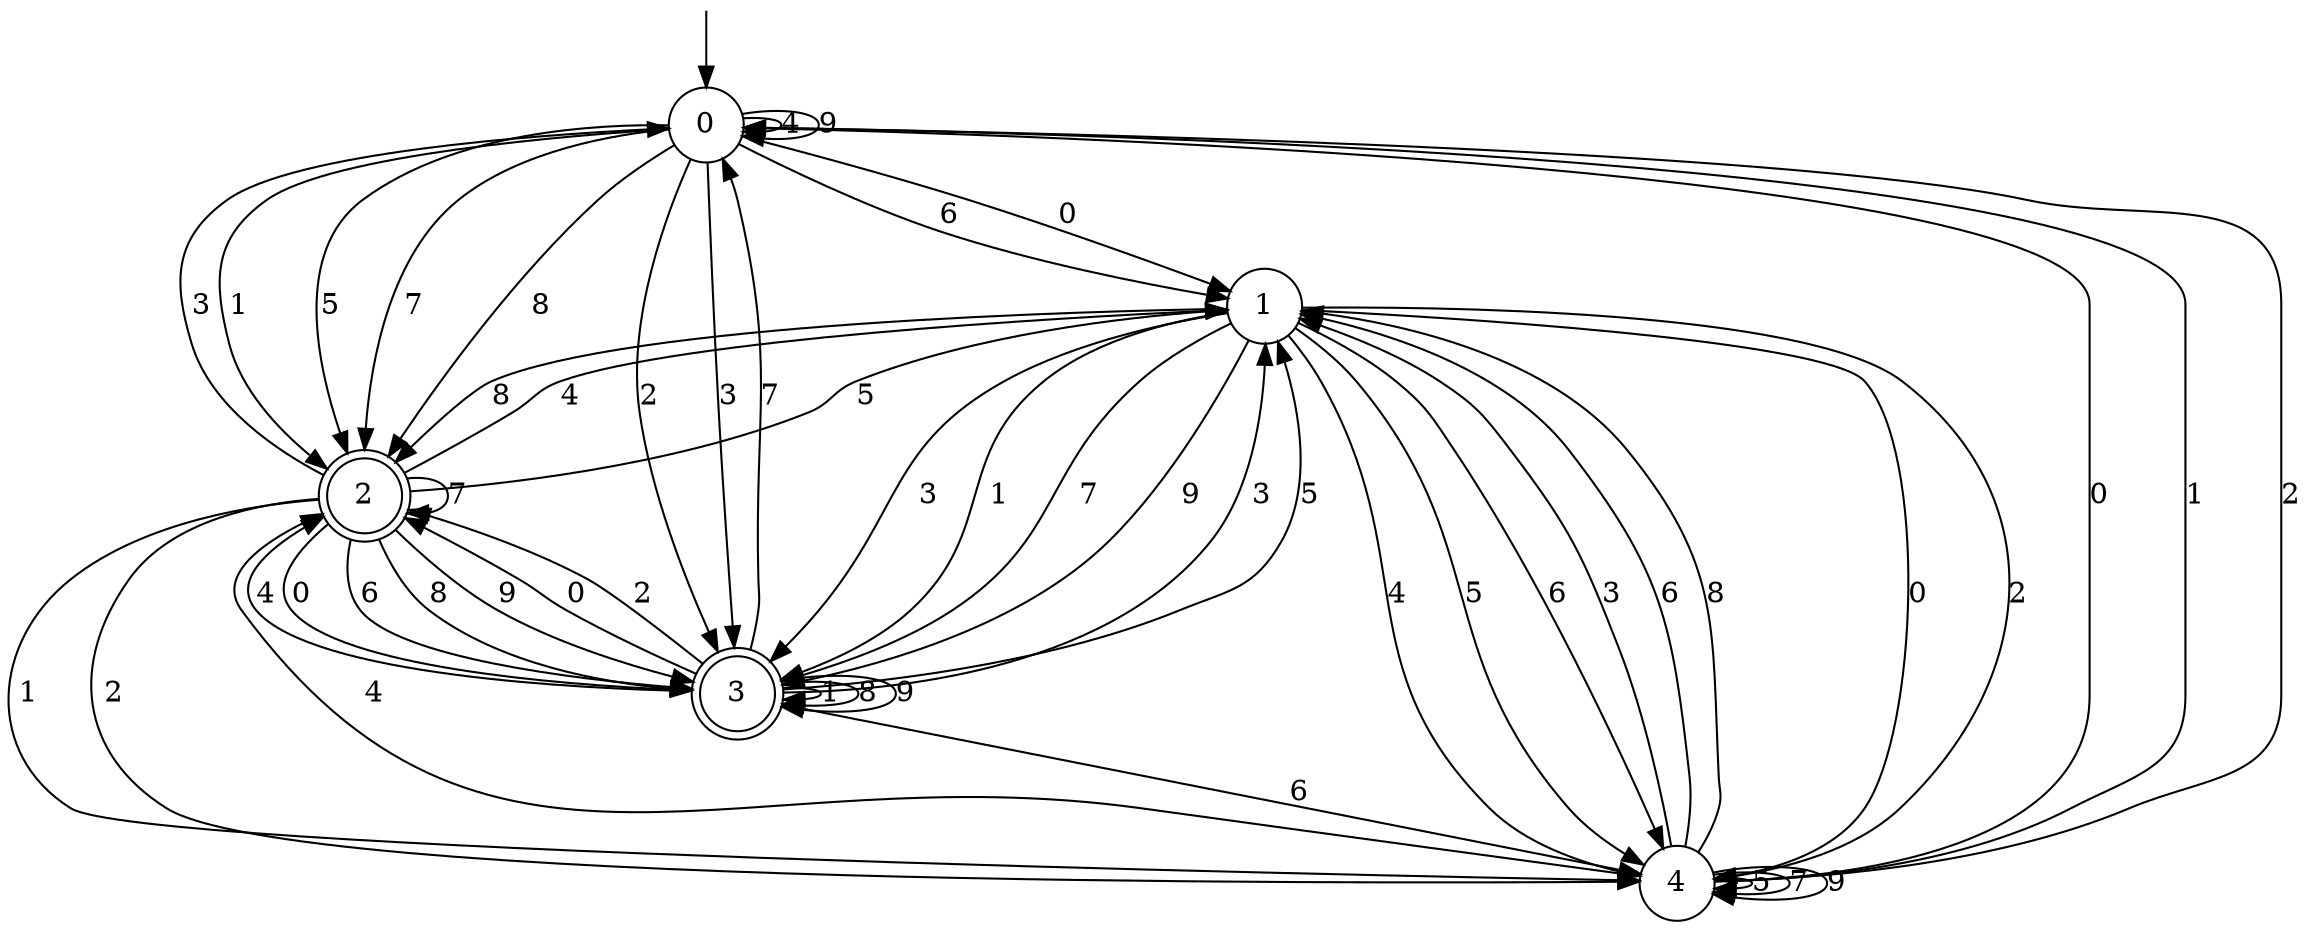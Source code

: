digraph g {

	s0 [shape="circle" label="0"];
	s1 [shape="circle" label="1"];
	s2 [shape="doublecircle" label="2"];
	s3 [shape="doublecircle" label="3"];
	s4 [shape="circle" label="4"];
	s0 -> s1 [label="0"];
	s0 -> s2 [label="1"];
	s0 -> s3 [label="2"];
	s0 -> s3 [label="3"];
	s0 -> s0 [label="4"];
	s0 -> s2 [label="5"];
	s0 -> s1 [label="6"];
	s0 -> s2 [label="7"];
	s0 -> s2 [label="8"];
	s0 -> s0 [label="9"];
	s1 -> s4 [label="0"];
	s1 -> s3 [label="1"];
	s1 -> s4 [label="2"];
	s1 -> s3 [label="3"];
	s1 -> s4 [label="4"];
	s1 -> s4 [label="5"];
	s1 -> s4 [label="6"];
	s1 -> s3 [label="7"];
	s1 -> s2 [label="8"];
	s1 -> s3 [label="9"];
	s2 -> s3 [label="0"];
	s2 -> s4 [label="1"];
	s2 -> s4 [label="2"];
	s2 -> s0 [label="3"];
	s2 -> s1 [label="4"];
	s2 -> s1 [label="5"];
	s2 -> s3 [label="6"];
	s2 -> s2 [label="7"];
	s2 -> s3 [label="8"];
	s2 -> s3 [label="9"];
	s3 -> s2 [label="0"];
	s3 -> s3 [label="1"];
	s3 -> s2 [label="2"];
	s3 -> s1 [label="3"];
	s3 -> s2 [label="4"];
	s3 -> s1 [label="5"];
	s3 -> s4 [label="6"];
	s3 -> s0 [label="7"];
	s3 -> s3 [label="8"];
	s3 -> s3 [label="9"];
	s4 -> s0 [label="0"];
	s4 -> s0 [label="1"];
	s4 -> s0 [label="2"];
	s4 -> s1 [label="3"];
	s4 -> s2 [label="4"];
	s4 -> s4 [label="5"];
	s4 -> s1 [label="6"];
	s4 -> s4 [label="7"];
	s4 -> s1 [label="8"];
	s4 -> s4 [label="9"];

__start0 [label="" shape="none" width="0" height="0"];
__start0 -> s0;

}
